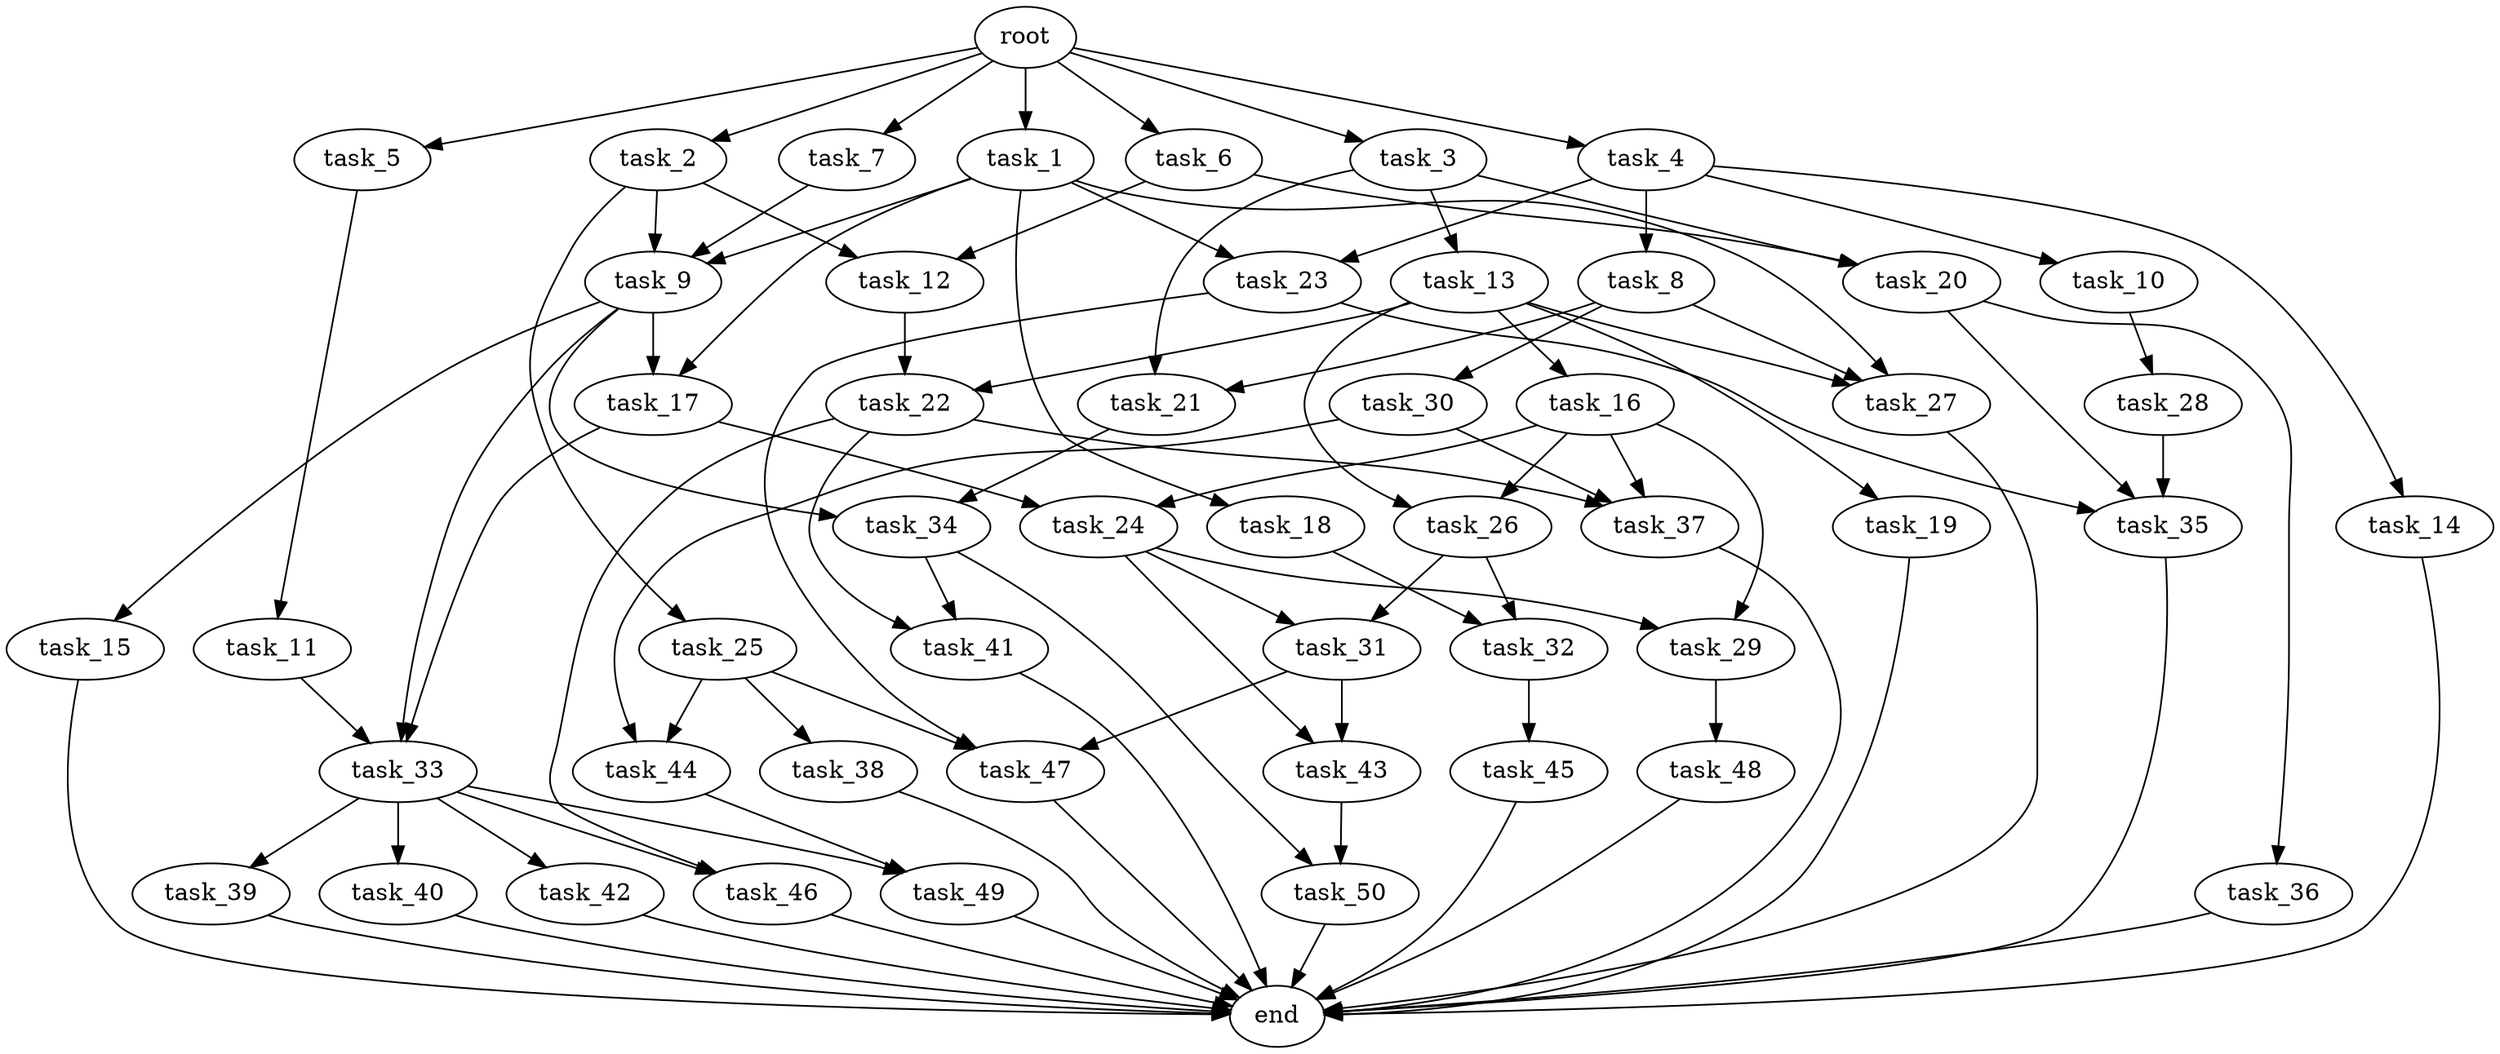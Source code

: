 digraph G {
  root [size="0.000000e+00"];
  task_1 [size="3.650389e+09"];
  task_2 [size="7.957612e+09"];
  task_3 [size="5.743922e+09"];
  task_4 [size="2.297133e+09"];
  task_5 [size="6.962921e+09"];
  task_6 [size="2.314233e+09"];
  task_7 [size="6.296809e+09"];
  task_8 [size="3.706384e+09"];
  task_9 [size="5.297722e+09"];
  task_10 [size="7.341026e+09"];
  task_11 [size="7.008928e+09"];
  task_12 [size="9.683209e+09"];
  task_13 [size="8.708857e+09"];
  task_14 [size="4.186616e+09"];
  task_15 [size="4.731330e+09"];
  task_16 [size="5.615944e+08"];
  task_17 [size="4.424169e+09"];
  task_18 [size="2.968703e+09"];
  task_19 [size="1.453657e+09"];
  task_20 [size="1.083622e+09"];
  task_21 [size="5.280602e+09"];
  task_22 [size="3.216400e+08"];
  task_23 [size="2.714825e+09"];
  task_24 [size="3.960052e+09"];
  task_25 [size="2.651402e+09"];
  task_26 [size="7.499012e+09"];
  task_27 [size="7.841429e+09"];
  task_28 [size="6.281172e+09"];
  task_29 [size="6.841404e+09"];
  task_30 [size="7.392416e+09"];
  task_31 [size="5.735797e+09"];
  task_32 [size="1.427702e+09"];
  task_33 [size="3.461782e+08"];
  task_34 [size="6.891711e+08"];
  task_35 [size="7.748375e+09"];
  task_36 [size="9.059281e+09"];
  task_37 [size="3.230615e+09"];
  task_38 [size="3.048511e+09"];
  task_39 [size="5.044738e+09"];
  task_40 [size="7.790800e+09"];
  task_41 [size="9.861640e+08"];
  task_42 [size="6.068310e+09"];
  task_43 [size="1.904423e+09"];
  task_44 [size="3.914116e+09"];
  task_45 [size="3.650882e+09"];
  task_46 [size="2.478882e+09"];
  task_47 [size="9.805232e+09"];
  task_48 [size="2.031624e+09"];
  task_49 [size="2.381922e+09"];
  task_50 [size="3.157776e+09"];
  end [size="0.000000e+00"];

  root -> task_1 [size="1.000000e-12"];
  root -> task_2 [size="1.000000e-12"];
  root -> task_3 [size="1.000000e-12"];
  root -> task_4 [size="1.000000e-12"];
  root -> task_5 [size="1.000000e-12"];
  root -> task_6 [size="1.000000e-12"];
  root -> task_7 [size="1.000000e-12"];
  task_1 -> task_9 [size="1.765907e+08"];
  task_1 -> task_17 [size="2.212084e+08"];
  task_1 -> task_18 [size="2.968703e+08"];
  task_1 -> task_23 [size="1.357412e+08"];
  task_1 -> task_27 [size="2.613810e+08"];
  task_2 -> task_9 [size="1.765907e+08"];
  task_2 -> task_12 [size="4.841604e+08"];
  task_2 -> task_25 [size="2.651402e+08"];
  task_3 -> task_13 [size="8.708857e+08"];
  task_3 -> task_20 [size="5.418109e+07"];
  task_3 -> task_21 [size="2.640301e+08"];
  task_4 -> task_8 [size="3.706384e+08"];
  task_4 -> task_10 [size="7.341026e+08"];
  task_4 -> task_14 [size="4.186616e+08"];
  task_4 -> task_23 [size="1.357412e+08"];
  task_5 -> task_11 [size="7.008928e+08"];
  task_6 -> task_12 [size="4.841604e+08"];
  task_6 -> task_20 [size="5.418109e+07"];
  task_7 -> task_9 [size="1.765907e+08"];
  task_8 -> task_21 [size="2.640301e+08"];
  task_8 -> task_27 [size="2.613810e+08"];
  task_8 -> task_30 [size="7.392416e+08"];
  task_9 -> task_15 [size="4.731330e+08"];
  task_9 -> task_17 [size="2.212084e+08"];
  task_9 -> task_33 [size="1.153927e+07"];
  task_9 -> task_34 [size="3.445855e+07"];
  task_10 -> task_28 [size="6.281172e+08"];
  task_11 -> task_33 [size="1.153927e+07"];
  task_12 -> task_22 [size="1.608200e+07"];
  task_13 -> task_16 [size="5.615944e+07"];
  task_13 -> task_19 [size="1.453657e+08"];
  task_13 -> task_22 [size="1.608200e+07"];
  task_13 -> task_26 [size="3.749506e+08"];
  task_13 -> task_27 [size="2.613810e+08"];
  task_14 -> end [size="1.000000e-12"];
  task_15 -> end [size="1.000000e-12"];
  task_16 -> task_24 [size="1.980026e+08"];
  task_16 -> task_26 [size="3.749506e+08"];
  task_16 -> task_29 [size="3.420702e+08"];
  task_16 -> task_37 [size="1.076872e+08"];
  task_17 -> task_24 [size="1.980026e+08"];
  task_17 -> task_33 [size="1.153927e+07"];
  task_18 -> task_32 [size="7.138511e+07"];
  task_19 -> end [size="1.000000e-12"];
  task_20 -> task_35 [size="2.582792e+08"];
  task_20 -> task_36 [size="9.059281e+08"];
  task_21 -> task_34 [size="3.445855e+07"];
  task_22 -> task_37 [size="1.076872e+08"];
  task_22 -> task_41 [size="4.930820e+07"];
  task_22 -> task_46 [size="1.239441e+08"];
  task_23 -> task_35 [size="2.582792e+08"];
  task_23 -> task_47 [size="3.268411e+08"];
  task_24 -> task_29 [size="3.420702e+08"];
  task_24 -> task_31 [size="2.867898e+08"];
  task_24 -> task_43 [size="9.522116e+07"];
  task_25 -> task_38 [size="3.048511e+08"];
  task_25 -> task_44 [size="1.957058e+08"];
  task_25 -> task_47 [size="3.268411e+08"];
  task_26 -> task_31 [size="2.867898e+08"];
  task_26 -> task_32 [size="7.138511e+07"];
  task_27 -> end [size="1.000000e-12"];
  task_28 -> task_35 [size="2.582792e+08"];
  task_29 -> task_48 [size="2.031624e+08"];
  task_30 -> task_37 [size="1.076872e+08"];
  task_30 -> task_44 [size="1.957058e+08"];
  task_31 -> task_43 [size="9.522116e+07"];
  task_31 -> task_47 [size="3.268411e+08"];
  task_32 -> task_45 [size="3.650882e+08"];
  task_33 -> task_39 [size="5.044738e+08"];
  task_33 -> task_40 [size="7.790800e+08"];
  task_33 -> task_42 [size="6.068310e+08"];
  task_33 -> task_46 [size="1.239441e+08"];
  task_33 -> task_49 [size="1.190961e+08"];
  task_34 -> task_41 [size="4.930820e+07"];
  task_34 -> task_50 [size="1.578888e+08"];
  task_35 -> end [size="1.000000e-12"];
  task_36 -> end [size="1.000000e-12"];
  task_37 -> end [size="1.000000e-12"];
  task_38 -> end [size="1.000000e-12"];
  task_39 -> end [size="1.000000e-12"];
  task_40 -> end [size="1.000000e-12"];
  task_41 -> end [size="1.000000e-12"];
  task_42 -> end [size="1.000000e-12"];
  task_43 -> task_50 [size="1.578888e+08"];
  task_44 -> task_49 [size="1.190961e+08"];
  task_45 -> end [size="1.000000e-12"];
  task_46 -> end [size="1.000000e-12"];
  task_47 -> end [size="1.000000e-12"];
  task_48 -> end [size="1.000000e-12"];
  task_49 -> end [size="1.000000e-12"];
  task_50 -> end [size="1.000000e-12"];
}
